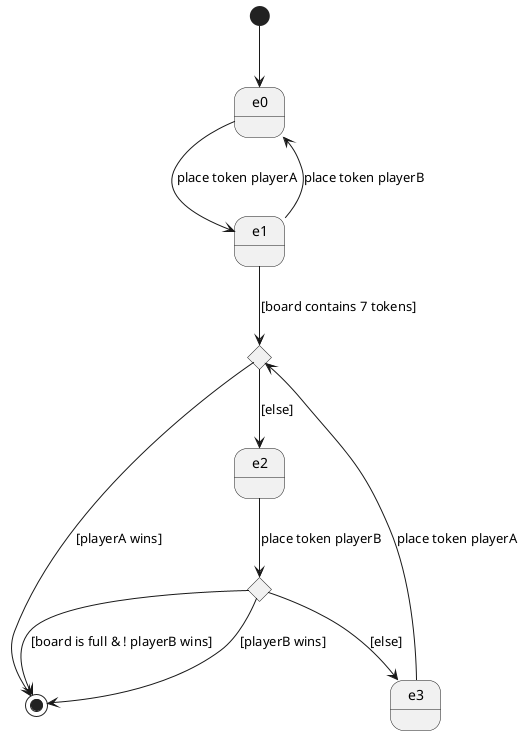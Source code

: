 @startuml

state e0
state e1
state c0 <<choice>>
state e2
state c1 <<choice>>
state e3


[*] --> e0
e0 --> e1 : place token playerA
e1 --> c0 : [board contains 7 tokens]
e1 --> e0 : place token playerB
c0 --> [*] : [playerA wins]
c0 --> e2 : [else]
e2 --> c1 : place token playerB
c1 --> [*] : [playerB wins]
c1 --> [*]: [board is full & ! playerB wins]
c1 --> e3 : [else]
e3 --> c0 : place token playerA





@enduml